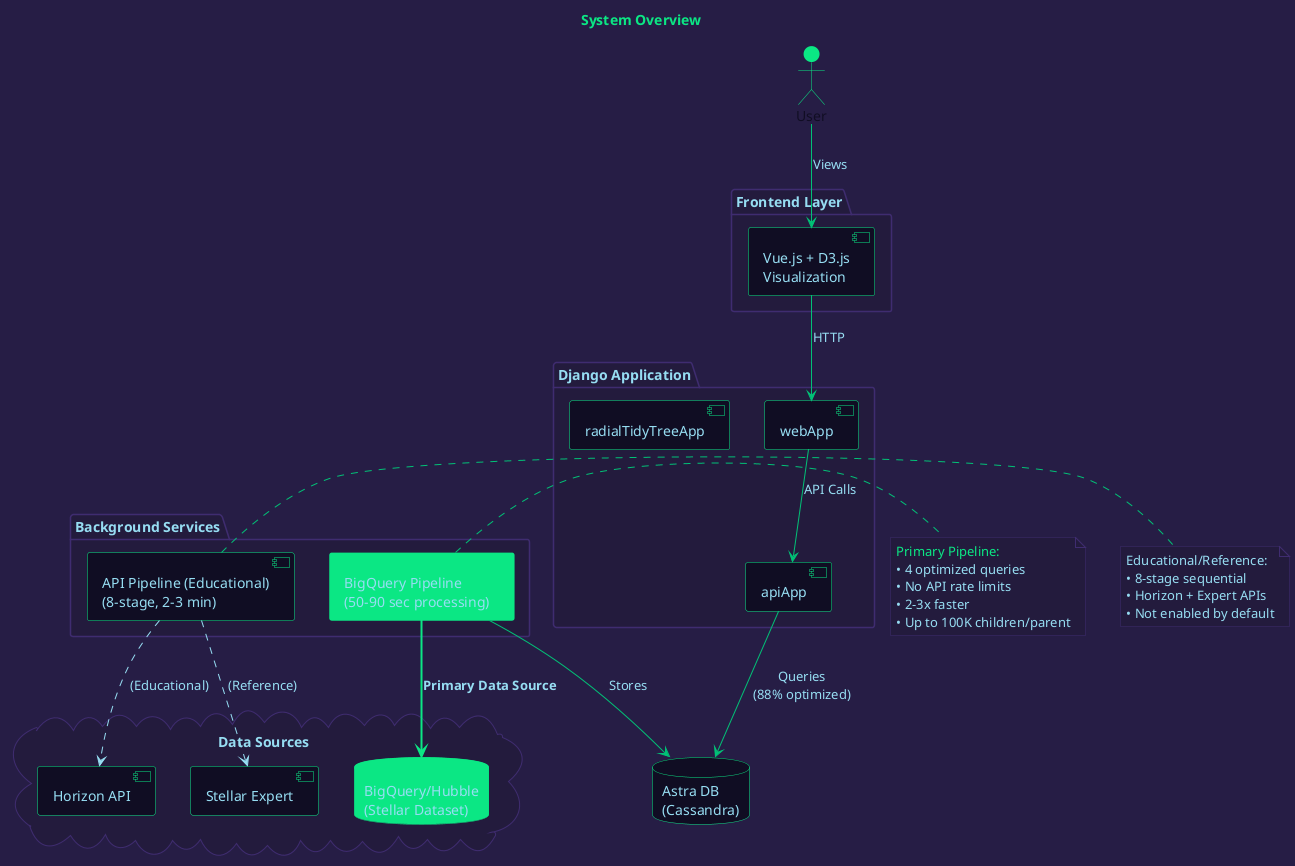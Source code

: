 @startuml System Overview

skinparam backgroundColor #261D45
skinparam defaultFontColor #96DDF2

skinparam component {
  BackgroundColor #100D23
  BorderColor #0BE784
  FontColor #96DDF2
  ArrowColor #01C176
}

skinparam cloud {
  BackgroundColor #100D23
  BorderColor #0BE784
  FontColor #96DDF2
}

skinparam database {
  BackgroundColor #100D23
  BorderColor #0BE784
  FontColor #96DDF2
}

skinparam package {
  BackgroundColor #231B3D
  BorderColor #3f2c70
  FontColor #96DDF2
}

skinparam actor {
  BackgroundColor #0BE784
  BorderColor #0BE784
  FontColor #100D23
}

skinparam note {
  BackgroundColor #231B3D
  BorderColor #3f2c70
  FontColor #96DDF2
}

title <color:#0BE784>System Overview

actor User #0BE784

package "Frontend Layer" #231B3D {
  component "Vue.js + D3.js\nVisualization" as Frontend
}

package "Django Application" #231B3D {
  component "webApp" as WebApp
  component "apiApp" as ApiApp
  component "radialTidyTreeApp" as RadialApp
}

package "Background Services" #231B3D {
  component "BigQuery Pipeline\n(50-90 sec processing)" as BQPipeline #0BE784
  component "API Pipeline (Educational)\n(8-stage, 2-3 min)" as APIPipeline
}

cloud "Data Sources" #231B3D {
  database "BigQuery/Hubble\n(Stellar Dataset)" as BigQuery #0BE784
  component "Horizon API" as Horizon
  component "Stellar Expert" as Expert
}

database "Astra DB\n(Cassandra)" as DB

User -[#01C176]-> Frontend : "Views"
Frontend -[#01C176]-> WebApp : "HTTP"
WebApp -[#01C176]-> ApiApp : "API Calls"
ApiApp -[#01C176]-> DB : "Queries\n(88% optimized)"
BQPipeline -[#0BE784,bold]-> BigQuery : "<b>Primary Data Source"
BQPipeline -[#01C176]-> DB : "Stores"
APIPipeline -[#96DDF2,dashed]-> Horizon : "(Educational)"
APIPipeline -[#96DDF2,dashed]-> Expert : "(Reference)"

note right of BQPipeline #231B3D
  <color:#0BE784>Primary Pipeline:
  <color:#96DDF2>• 4 optimized queries
  <color:#96DDF2>• No API rate limits
  <color:#96DDF2>• 2-3x faster
  <color:#96DDF2>• Up to 100K children/parent
end note

note right of APIPipeline #231B3D
  <color:#96DDF2>Educational/Reference:
  <color:#96DDF2>• 8-stage sequential
  <color:#96DDF2>• Horizon + Expert APIs
  <color:#96DDF2>• Not enabled by default
end note

@enduml
